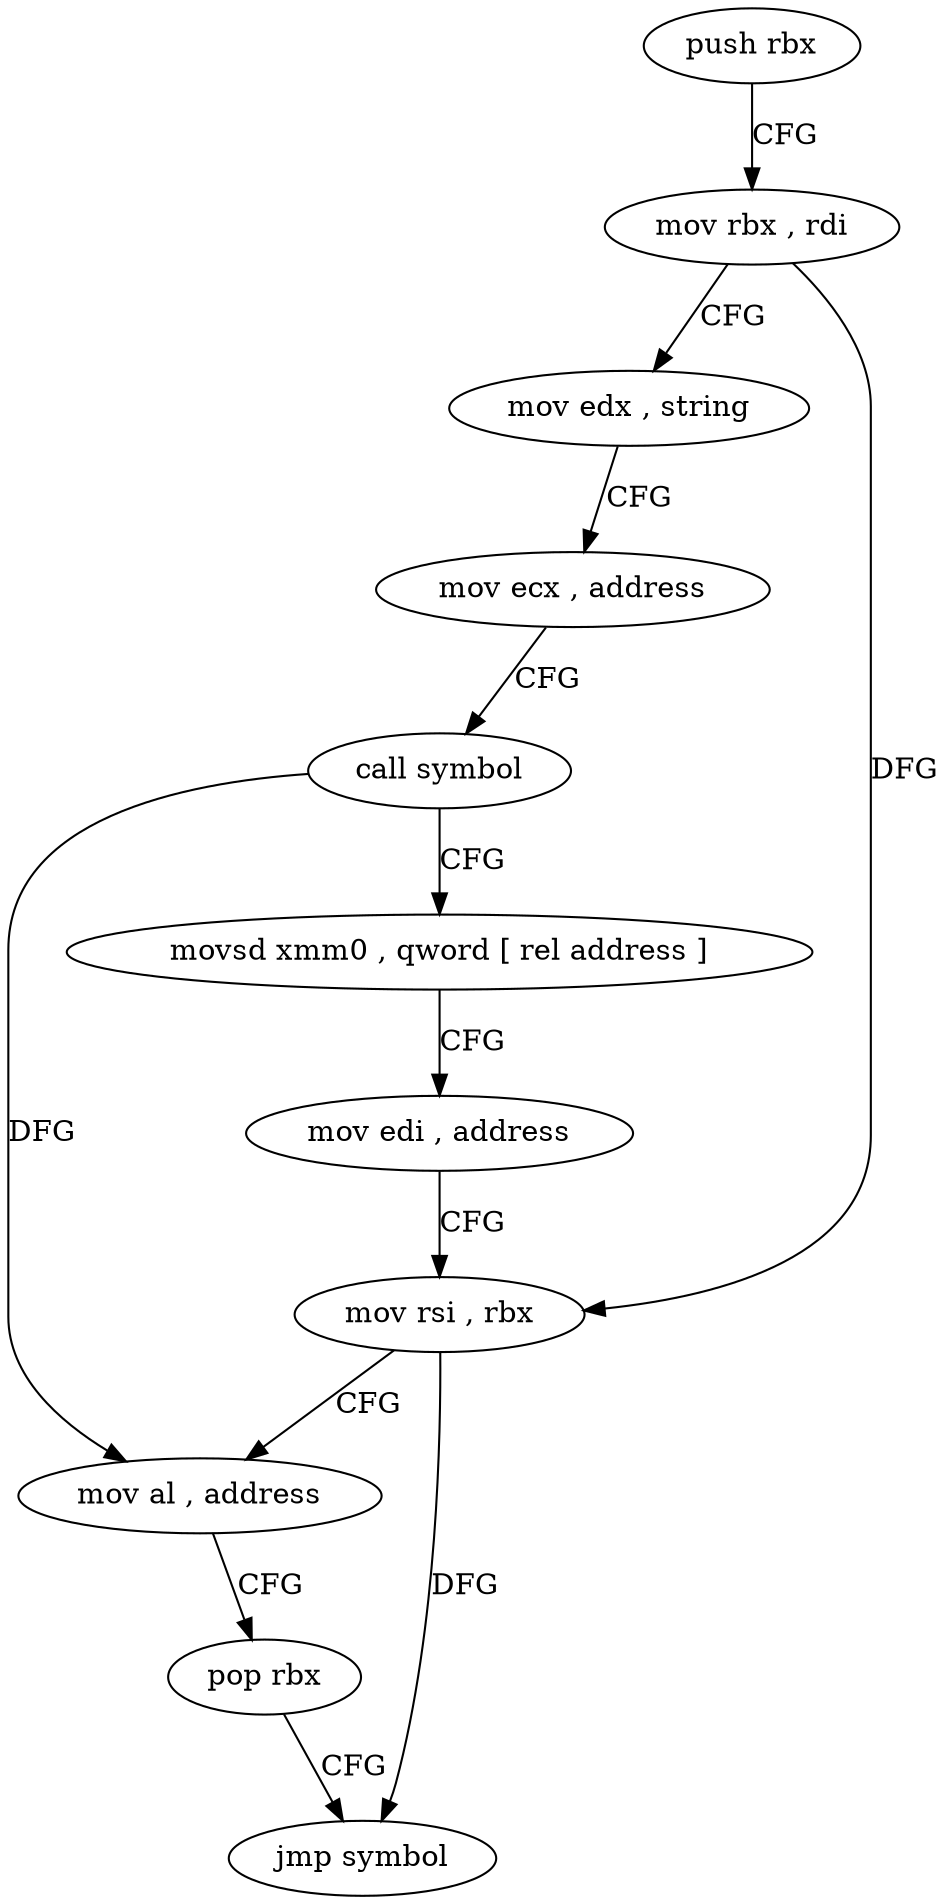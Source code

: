 digraph "func" {
"4210272" [label = "push rbx" ]
"4210273" [label = "mov rbx , rdi" ]
"4210276" [label = "mov edx , string" ]
"4210281" [label = "mov ecx , address" ]
"4210286" [label = "call symbol" ]
"4210291" [label = "movsd xmm0 , qword [ rel address ]" ]
"4210299" [label = "mov edi , address" ]
"4210304" [label = "mov rsi , rbx" ]
"4210307" [label = "mov al , address" ]
"4210309" [label = "pop rbx" ]
"4210310" [label = "jmp symbol" ]
"4210272" -> "4210273" [ label = "CFG" ]
"4210273" -> "4210276" [ label = "CFG" ]
"4210273" -> "4210304" [ label = "DFG" ]
"4210276" -> "4210281" [ label = "CFG" ]
"4210281" -> "4210286" [ label = "CFG" ]
"4210286" -> "4210291" [ label = "CFG" ]
"4210286" -> "4210307" [ label = "DFG" ]
"4210291" -> "4210299" [ label = "CFG" ]
"4210299" -> "4210304" [ label = "CFG" ]
"4210304" -> "4210307" [ label = "CFG" ]
"4210304" -> "4210310" [ label = "DFG" ]
"4210307" -> "4210309" [ label = "CFG" ]
"4210309" -> "4210310" [ label = "CFG" ]
}
